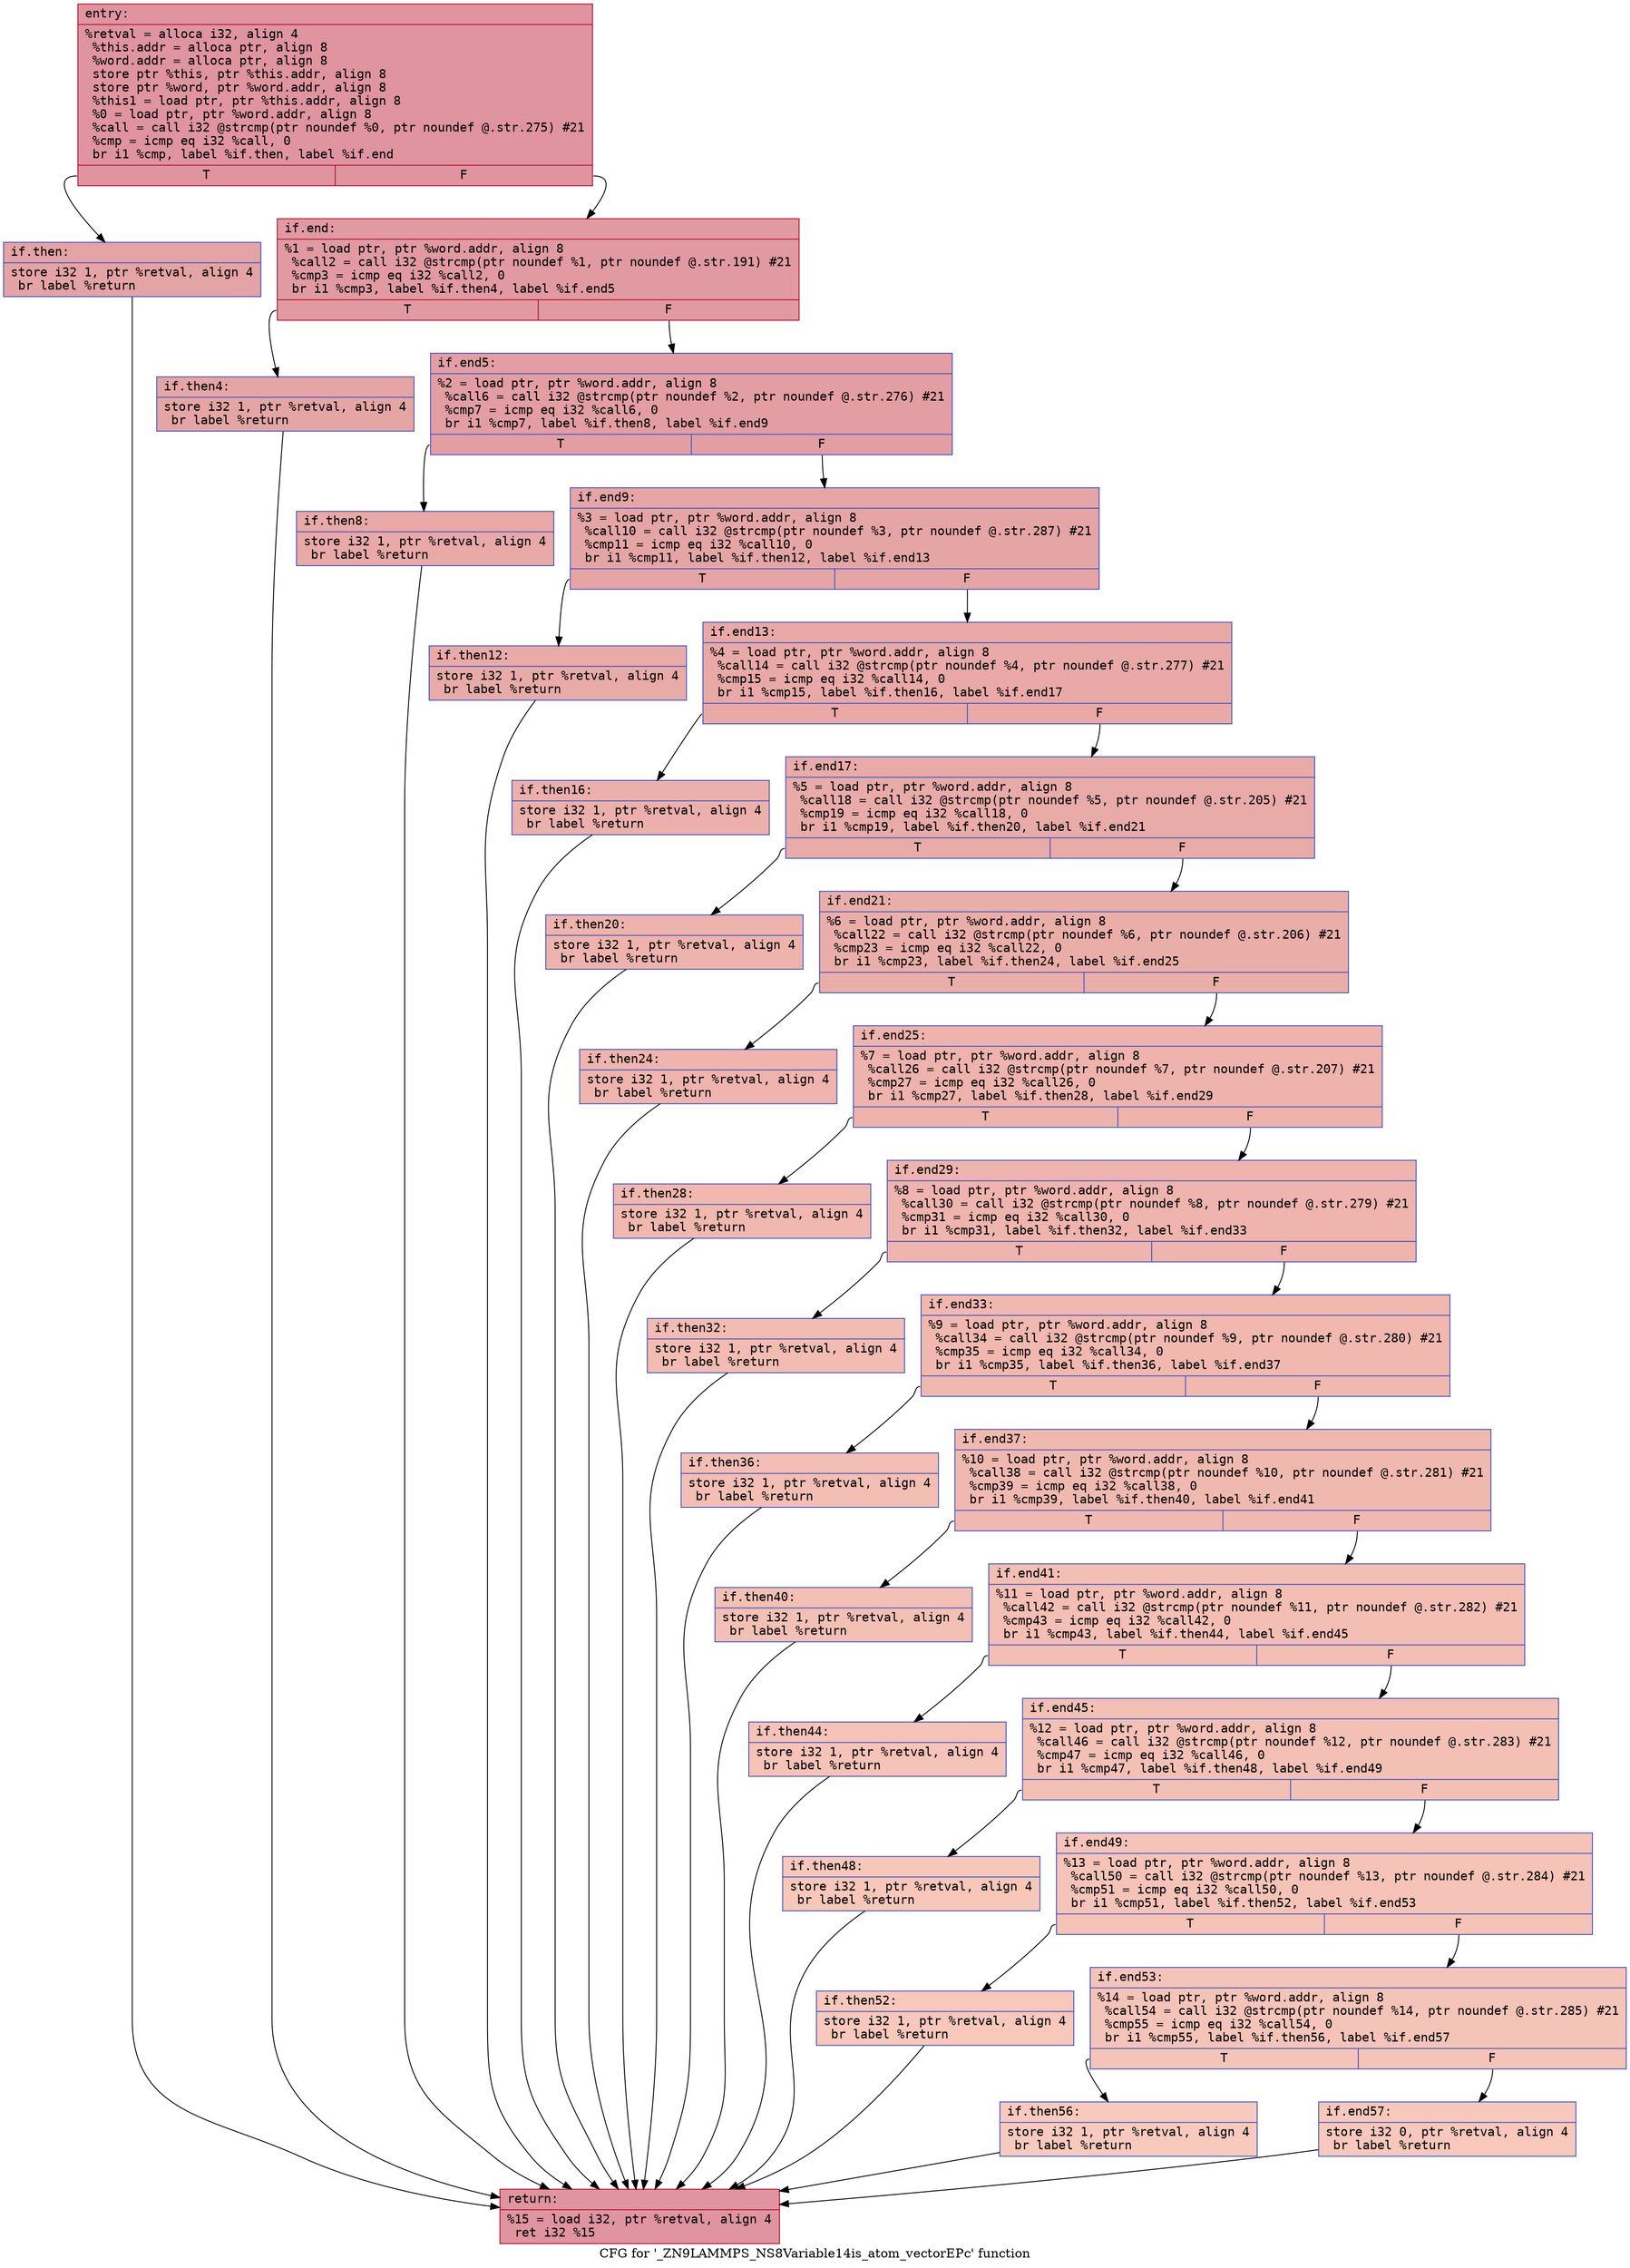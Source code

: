 digraph "CFG for '_ZN9LAMMPS_NS8Variable14is_atom_vectorEPc' function" {
	label="CFG for '_ZN9LAMMPS_NS8Variable14is_atom_vectorEPc' function";

	Node0x556bfe8b7d80 [shape=record,color="#b70d28ff", style=filled, fillcolor="#b70d2870" fontname="Courier",label="{entry:\l|  %retval = alloca i32, align 4\l  %this.addr = alloca ptr, align 8\l  %word.addr = alloca ptr, align 8\l  store ptr %this, ptr %this.addr, align 8\l  store ptr %word, ptr %word.addr, align 8\l  %this1 = load ptr, ptr %this.addr, align 8\l  %0 = load ptr, ptr %word.addr, align 8\l  %call = call i32 @strcmp(ptr noundef %0, ptr noundef @.str.275) #21\l  %cmp = icmp eq i32 %call, 0\l  br i1 %cmp, label %if.then, label %if.end\l|{<s0>T|<s1>F}}"];
	Node0x556bfe8b7d80:s0 -> Node0x556bfe8b8390[tooltip="entry -> if.then\nProbability 37.50%" ];
	Node0x556bfe8b7d80:s1 -> Node0x556bfe8b8400[tooltip="entry -> if.end\nProbability 62.50%" ];
	Node0x556bfe8b8390 [shape=record,color="#3d50c3ff", style=filled, fillcolor="#c32e3170" fontname="Courier",label="{if.then:\l|  store i32 1, ptr %retval, align 4\l  br label %return\l}"];
	Node0x556bfe8b8390 -> Node0x556bfe8b85c0[tooltip="if.then -> return\nProbability 100.00%" ];
	Node0x556bfe8b8400 [shape=record,color="#b70d28ff", style=filled, fillcolor="#bb1b2c70" fontname="Courier",label="{if.end:\l|  %1 = load ptr, ptr %word.addr, align 8\l  %call2 = call i32 @strcmp(ptr noundef %1, ptr noundef @.str.191) #21\l  %cmp3 = icmp eq i32 %call2, 0\l  br i1 %cmp3, label %if.then4, label %if.end5\l|{<s0>T|<s1>F}}"];
	Node0x556bfe8b8400:s0 -> Node0x556bfe8c2890[tooltip="if.end -> if.then4\nProbability 37.50%" ];
	Node0x556bfe8b8400:s1 -> Node0x556bfe8c2910[tooltip="if.end -> if.end5\nProbability 62.50%" ];
	Node0x556bfe8c2890 [shape=record,color="#3d50c3ff", style=filled, fillcolor="#c5333470" fontname="Courier",label="{if.then4:\l|  store i32 1, ptr %retval, align 4\l  br label %return\l}"];
	Node0x556bfe8c2890 -> Node0x556bfe8b85c0[tooltip="if.then4 -> return\nProbability 100.00%" ];
	Node0x556bfe8c2910 [shape=record,color="#3d50c3ff", style=filled, fillcolor="#be242e70" fontname="Courier",label="{if.end5:\l|  %2 = load ptr, ptr %word.addr, align 8\l  %call6 = call i32 @strcmp(ptr noundef %2, ptr noundef @.str.276) #21\l  %cmp7 = icmp eq i32 %call6, 0\l  br i1 %cmp7, label %if.then8, label %if.end9\l|{<s0>T|<s1>F}}"];
	Node0x556bfe8c2910:s0 -> Node0x556bfe8c2dc0[tooltip="if.end5 -> if.then8\nProbability 37.50%" ];
	Node0x556bfe8c2910:s1 -> Node0x556bfe8c2e40[tooltip="if.end5 -> if.end9\nProbability 62.50%" ];
	Node0x556bfe8c2dc0 [shape=record,color="#3d50c3ff", style=filled, fillcolor="#ca3b3770" fontname="Courier",label="{if.then8:\l|  store i32 1, ptr %retval, align 4\l  br label %return\l}"];
	Node0x556bfe8c2dc0 -> Node0x556bfe8b85c0[tooltip="if.then8 -> return\nProbability 100.00%" ];
	Node0x556bfe8c2e40 [shape=record,color="#3d50c3ff", style=filled, fillcolor="#c5333470" fontname="Courier",label="{if.end9:\l|  %3 = load ptr, ptr %word.addr, align 8\l  %call10 = call i32 @strcmp(ptr noundef %3, ptr noundef @.str.287) #21\l  %cmp11 = icmp eq i32 %call10, 0\l  br i1 %cmp11, label %if.then12, label %if.end13\l|{<s0>T|<s1>F}}"];
	Node0x556bfe8c2e40:s0 -> Node0x556bfe8c32f0[tooltip="if.end9 -> if.then12\nProbability 37.50%" ];
	Node0x556bfe8c2e40:s1 -> Node0x556bfe8c3370[tooltip="if.end9 -> if.end13\nProbability 62.50%" ];
	Node0x556bfe8c32f0 [shape=record,color="#3d50c3ff", style=filled, fillcolor="#cc403a70" fontname="Courier",label="{if.then12:\l|  store i32 1, ptr %retval, align 4\l  br label %return\l}"];
	Node0x556bfe8c32f0 -> Node0x556bfe8b85c0[tooltip="if.then12 -> return\nProbability 100.00%" ];
	Node0x556bfe8c3370 [shape=record,color="#3d50c3ff", style=filled, fillcolor="#ca3b3770" fontname="Courier",label="{if.end13:\l|  %4 = load ptr, ptr %word.addr, align 8\l  %call14 = call i32 @strcmp(ptr noundef %4, ptr noundef @.str.277) #21\l  %cmp15 = icmp eq i32 %call14, 0\l  br i1 %cmp15, label %if.then16, label %if.end17\l|{<s0>T|<s1>F}}"];
	Node0x556bfe8c3370:s0 -> Node0x556bfe8c2710[tooltip="if.end13 -> if.then16\nProbability 37.50%" ];
	Node0x556bfe8c3370:s1 -> Node0x556bfe8c2760[tooltip="if.end13 -> if.end17\nProbability 62.50%" ];
	Node0x556bfe8c2710 [shape=record,color="#3d50c3ff", style=filled, fillcolor="#d24b4070" fontname="Courier",label="{if.then16:\l|  store i32 1, ptr %retval, align 4\l  br label %return\l}"];
	Node0x556bfe8c2710 -> Node0x556bfe8b85c0[tooltip="if.then16 -> return\nProbability 100.00%" ];
	Node0x556bfe8c2760 [shape=record,color="#3d50c3ff", style=filled, fillcolor="#cc403a70" fontname="Courier",label="{if.end17:\l|  %5 = load ptr, ptr %word.addr, align 8\l  %call18 = call i32 @strcmp(ptr noundef %5, ptr noundef @.str.205) #21\l  %cmp19 = icmp eq i32 %call18, 0\l  br i1 %cmp19, label %if.then20, label %if.end21\l|{<s0>T|<s1>F}}"];
	Node0x556bfe8c2760:s0 -> Node0x556bfe8c78b0[tooltip="if.end17 -> if.then20\nProbability 37.50%" ];
	Node0x556bfe8c2760:s1 -> Node0x556bfe8c7930[tooltip="if.end17 -> if.end21\nProbability 62.50%" ];
	Node0x556bfe8c78b0 [shape=record,color="#3d50c3ff", style=filled, fillcolor="#d6524470" fontname="Courier",label="{if.then20:\l|  store i32 1, ptr %retval, align 4\l  br label %return\l}"];
	Node0x556bfe8c78b0 -> Node0x556bfe8b85c0[tooltip="if.then20 -> return\nProbability 100.00%" ];
	Node0x556bfe8c7930 [shape=record,color="#3d50c3ff", style=filled, fillcolor="#d0473d70" fontname="Courier",label="{if.end21:\l|  %6 = load ptr, ptr %word.addr, align 8\l  %call22 = call i32 @strcmp(ptr noundef %6, ptr noundef @.str.206) #21\l  %cmp23 = icmp eq i32 %call22, 0\l  br i1 %cmp23, label %if.then24, label %if.end25\l|{<s0>T|<s1>F}}"];
	Node0x556bfe8c7930:s0 -> Node0x556bfe8c7df0[tooltip="if.end21 -> if.then24\nProbability 37.50%" ];
	Node0x556bfe8c7930:s1 -> Node0x556bfe8c7e70[tooltip="if.end21 -> if.end25\nProbability 62.50%" ];
	Node0x556bfe8c7df0 [shape=record,color="#3d50c3ff", style=filled, fillcolor="#d8564670" fontname="Courier",label="{if.then24:\l|  store i32 1, ptr %retval, align 4\l  br label %return\l}"];
	Node0x556bfe8c7df0 -> Node0x556bfe8b85c0[tooltip="if.then24 -> return\nProbability 100.00%" ];
	Node0x556bfe8c7e70 [shape=record,color="#3d50c3ff", style=filled, fillcolor="#d6524470" fontname="Courier",label="{if.end25:\l|  %7 = load ptr, ptr %word.addr, align 8\l  %call26 = call i32 @strcmp(ptr noundef %7, ptr noundef @.str.207) #21\l  %cmp27 = icmp eq i32 %call26, 0\l  br i1 %cmp27, label %if.then28, label %if.end29\l|{<s0>T|<s1>F}}"];
	Node0x556bfe8c7e70:s0 -> Node0x556bfe8c8330[tooltip="if.end25 -> if.then28\nProbability 37.50%" ];
	Node0x556bfe8c7e70:s1 -> Node0x556bfe8c83b0[tooltip="if.end25 -> if.end29\nProbability 62.50%" ];
	Node0x556bfe8c8330 [shape=record,color="#3d50c3ff", style=filled, fillcolor="#dc5d4a70" fontname="Courier",label="{if.then28:\l|  store i32 1, ptr %retval, align 4\l  br label %return\l}"];
	Node0x556bfe8c8330 -> Node0x556bfe8b85c0[tooltip="if.then28 -> return\nProbability 100.00%" ];
	Node0x556bfe8c83b0 [shape=record,color="#3d50c3ff", style=filled, fillcolor="#d8564670" fontname="Courier",label="{if.end29:\l|  %8 = load ptr, ptr %word.addr, align 8\l  %call30 = call i32 @strcmp(ptr noundef %8, ptr noundef @.str.279) #21\l  %cmp31 = icmp eq i32 %call30, 0\l  br i1 %cmp31, label %if.then32, label %if.end33\l|{<s0>T|<s1>F}}"];
	Node0x556bfe8c83b0:s0 -> Node0x556bfe8c8870[tooltip="if.end29 -> if.then32\nProbability 37.50%" ];
	Node0x556bfe8c83b0:s1 -> Node0x556bfe8c88f0[tooltip="if.end29 -> if.end33\nProbability 62.50%" ];
	Node0x556bfe8c8870 [shape=record,color="#3d50c3ff", style=filled, fillcolor="#e1675170" fontname="Courier",label="{if.then32:\l|  store i32 1, ptr %retval, align 4\l  br label %return\l}"];
	Node0x556bfe8c8870 -> Node0x556bfe8b85c0[tooltip="if.then32 -> return\nProbability 100.00%" ];
	Node0x556bfe8c88f0 [shape=record,color="#3d50c3ff", style=filled, fillcolor="#dc5d4a70" fontname="Courier",label="{if.end33:\l|  %9 = load ptr, ptr %word.addr, align 8\l  %call34 = call i32 @strcmp(ptr noundef %9, ptr noundef @.str.280) #21\l  %cmp35 = icmp eq i32 %call34, 0\l  br i1 %cmp35, label %if.then36, label %if.end37\l|{<s0>T|<s1>F}}"];
	Node0x556bfe8c88f0:s0 -> Node0x556bfe8c8db0[tooltip="if.end33 -> if.then36\nProbability 37.50%" ];
	Node0x556bfe8c88f0:s1 -> Node0x556bfe8c8e30[tooltip="if.end33 -> if.end37\nProbability 62.50%" ];
	Node0x556bfe8c8db0 [shape=record,color="#3d50c3ff", style=filled, fillcolor="#e36c5570" fontname="Courier",label="{if.then36:\l|  store i32 1, ptr %retval, align 4\l  br label %return\l}"];
	Node0x556bfe8c8db0 -> Node0x556bfe8b85c0[tooltip="if.then36 -> return\nProbability 100.00%" ];
	Node0x556bfe8c8e30 [shape=record,color="#3d50c3ff", style=filled, fillcolor="#de614d70" fontname="Courier",label="{if.end37:\l|  %10 = load ptr, ptr %word.addr, align 8\l  %call38 = call i32 @strcmp(ptr noundef %10, ptr noundef @.str.281) #21\l  %cmp39 = icmp eq i32 %call38, 0\l  br i1 %cmp39, label %if.then40, label %if.end41\l|{<s0>T|<s1>F}}"];
	Node0x556bfe8c8e30:s0 -> Node0x556bfe8c7200[tooltip="if.end37 -> if.then40\nProbability 37.50%" ];
	Node0x556bfe8c8e30:s1 -> Node0x556bfe8c7280[tooltip="if.end37 -> if.end41\nProbability 62.50%" ];
	Node0x556bfe8c7200 [shape=record,color="#3d50c3ff", style=filled, fillcolor="#e5705870" fontname="Courier",label="{if.then40:\l|  store i32 1, ptr %retval, align 4\l  br label %return\l}"];
	Node0x556bfe8c7200 -> Node0x556bfe8b85c0[tooltip="if.then40 -> return\nProbability 100.00%" ];
	Node0x556bfe8c7280 [shape=record,color="#3d50c3ff", style=filled, fillcolor="#e36c5570" fontname="Courier",label="{if.end41:\l|  %11 = load ptr, ptr %word.addr, align 8\l  %call42 = call i32 @strcmp(ptr noundef %11, ptr noundef @.str.282) #21\l  %cmp43 = icmp eq i32 %call42, 0\l  br i1 %cmp43, label %if.then44, label %if.end45\l|{<s0>T|<s1>F}}"];
	Node0x556bfe8c7280:s0 -> Node0x556bfe8c9b10[tooltip="if.end41 -> if.then44\nProbability 37.50%" ];
	Node0x556bfe8c7280:s1 -> Node0x556bfe8c9b60[tooltip="if.end41 -> if.end45\nProbability 62.50%" ];
	Node0x556bfe8c9b10 [shape=record,color="#3d50c3ff", style=filled, fillcolor="#e8765c70" fontname="Courier",label="{if.then44:\l|  store i32 1, ptr %retval, align 4\l  br label %return\l}"];
	Node0x556bfe8c9b10 -> Node0x556bfe8b85c0[tooltip="if.then44 -> return\nProbability 100.00%" ];
	Node0x556bfe8c9b60 [shape=record,color="#3d50c3ff", style=filled, fillcolor="#e5705870" fontname="Courier",label="{if.end45:\l|  %12 = load ptr, ptr %word.addr, align 8\l  %call46 = call i32 @strcmp(ptr noundef %12, ptr noundef @.str.283) #21\l  %cmp47 = icmp eq i32 %call46, 0\l  br i1 %cmp47, label %if.then48, label %if.end49\l|{<s0>T|<s1>F}}"];
	Node0x556bfe8c9b60:s0 -> Node0x556bfe8ca020[tooltip="if.end45 -> if.then48\nProbability 37.50%" ];
	Node0x556bfe8c9b60:s1 -> Node0x556bfe8ca0a0[tooltip="if.end45 -> if.end49\nProbability 62.50%" ];
	Node0x556bfe8ca020 [shape=record,color="#3d50c3ff", style=filled, fillcolor="#ec7f6370" fontname="Courier",label="{if.then48:\l|  store i32 1, ptr %retval, align 4\l  br label %return\l}"];
	Node0x556bfe8ca020 -> Node0x556bfe8b85c0[tooltip="if.then48 -> return\nProbability 100.00%" ];
	Node0x556bfe8ca0a0 [shape=record,color="#3d50c3ff", style=filled, fillcolor="#e8765c70" fontname="Courier",label="{if.end49:\l|  %13 = load ptr, ptr %word.addr, align 8\l  %call50 = call i32 @strcmp(ptr noundef %13, ptr noundef @.str.284) #21\l  %cmp51 = icmp eq i32 %call50, 0\l  br i1 %cmp51, label %if.then52, label %if.end53\l|{<s0>T|<s1>F}}"];
	Node0x556bfe8ca0a0:s0 -> Node0x556bfe8ca560[tooltip="if.end49 -> if.then52\nProbability 37.50%" ];
	Node0x556bfe8ca0a0:s1 -> Node0x556bfe8ca5e0[tooltip="if.end49 -> if.end53\nProbability 62.50%" ];
	Node0x556bfe8ca560 [shape=record,color="#3d50c3ff", style=filled, fillcolor="#ed836670" fontname="Courier",label="{if.then52:\l|  store i32 1, ptr %retval, align 4\l  br label %return\l}"];
	Node0x556bfe8ca560 -> Node0x556bfe8b85c0[tooltip="if.then52 -> return\nProbability 100.00%" ];
	Node0x556bfe8ca5e0 [shape=record,color="#3d50c3ff", style=filled, fillcolor="#e97a5f70" fontname="Courier",label="{if.end53:\l|  %14 = load ptr, ptr %word.addr, align 8\l  %call54 = call i32 @strcmp(ptr noundef %14, ptr noundef @.str.285) #21\l  %cmp55 = icmp eq i32 %call54, 0\l  br i1 %cmp55, label %if.then56, label %if.end57\l|{<s0>T|<s1>F}}"];
	Node0x556bfe8ca5e0:s0 -> Node0x556bfe8caaa0[tooltip="if.end53 -> if.then56\nProbability 37.50%" ];
	Node0x556bfe8ca5e0:s1 -> Node0x556bfe8cab20[tooltip="if.end53 -> if.end57\nProbability 62.50%" ];
	Node0x556bfe8caaa0 [shape=record,color="#3d50c3ff", style=filled, fillcolor="#ef886b70" fontname="Courier",label="{if.then56:\l|  store i32 1, ptr %retval, align 4\l  br label %return\l}"];
	Node0x556bfe8caaa0 -> Node0x556bfe8b85c0[tooltip="if.then56 -> return\nProbability 100.00%" ];
	Node0x556bfe8cab20 [shape=record,color="#3d50c3ff", style=filled, fillcolor="#ed836670" fontname="Courier",label="{if.end57:\l|  store i32 0, ptr %retval, align 4\l  br label %return\l}"];
	Node0x556bfe8cab20 -> Node0x556bfe8b85c0[tooltip="if.end57 -> return\nProbability 100.00%" ];
	Node0x556bfe8b85c0 [shape=record,color="#b70d28ff", style=filled, fillcolor="#b70d2870" fontname="Courier",label="{return:\l|  %15 = load i32, ptr %retval, align 4\l  ret i32 %15\l}"];
}

